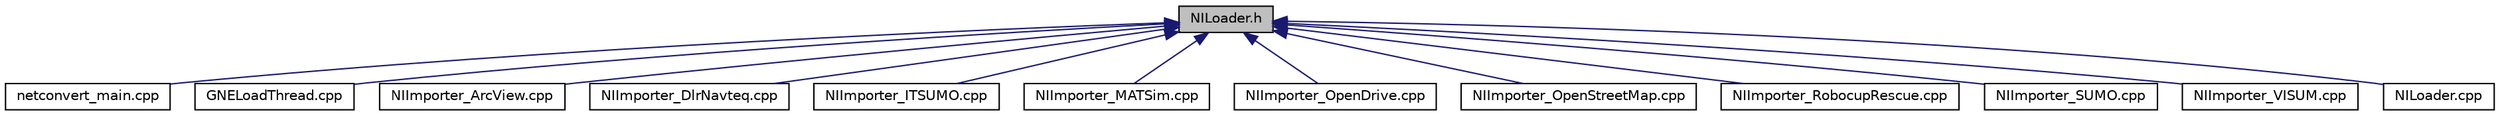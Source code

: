 digraph "NILoader.h"
{
  edge [fontname="Helvetica",fontsize="10",labelfontname="Helvetica",labelfontsize="10"];
  node [fontname="Helvetica",fontsize="10",shape=record];
  Node5 [label="NILoader.h",height=0.2,width=0.4,color="black", fillcolor="grey75", style="filled", fontcolor="black"];
  Node5 -> Node6 [dir="back",color="midnightblue",fontsize="10",style="solid",fontname="Helvetica"];
  Node6 [label="netconvert_main.cpp",height=0.2,width=0.4,color="black", fillcolor="white", style="filled",URL="$d3/d09/netconvert__main_8cpp.html"];
  Node5 -> Node7 [dir="back",color="midnightblue",fontsize="10",style="solid",fontname="Helvetica"];
  Node7 [label="GNELoadThread.cpp",height=0.2,width=0.4,color="black", fillcolor="white", style="filled",URL="$de/de1/_g_n_e_load_thread_8cpp.html"];
  Node5 -> Node8 [dir="back",color="midnightblue",fontsize="10",style="solid",fontname="Helvetica"];
  Node8 [label="NIImporter_ArcView.cpp",height=0.2,width=0.4,color="black", fillcolor="white", style="filled",URL="$df/d4f/_n_i_importer___arc_view_8cpp.html"];
  Node5 -> Node9 [dir="back",color="midnightblue",fontsize="10",style="solid",fontname="Helvetica"];
  Node9 [label="NIImporter_DlrNavteq.cpp",height=0.2,width=0.4,color="black", fillcolor="white", style="filled",URL="$d9/dc6/_n_i_importer___dlr_navteq_8cpp.html"];
  Node5 -> Node10 [dir="back",color="midnightblue",fontsize="10",style="solid",fontname="Helvetica"];
  Node10 [label="NIImporter_ITSUMO.cpp",height=0.2,width=0.4,color="black", fillcolor="white", style="filled",URL="$db/db9/_n_i_importer___i_t_s_u_m_o_8cpp.html"];
  Node5 -> Node11 [dir="back",color="midnightblue",fontsize="10",style="solid",fontname="Helvetica"];
  Node11 [label="NIImporter_MATSim.cpp",height=0.2,width=0.4,color="black", fillcolor="white", style="filled",URL="$d3/dd5/_n_i_importer___m_a_t_sim_8cpp.html"];
  Node5 -> Node12 [dir="back",color="midnightblue",fontsize="10",style="solid",fontname="Helvetica"];
  Node12 [label="NIImporter_OpenDrive.cpp",height=0.2,width=0.4,color="black", fillcolor="white", style="filled",URL="$dc/d0a/_n_i_importer___open_drive_8cpp.html"];
  Node5 -> Node13 [dir="back",color="midnightblue",fontsize="10",style="solid",fontname="Helvetica"];
  Node13 [label="NIImporter_OpenStreetMap.cpp",height=0.2,width=0.4,color="black", fillcolor="white", style="filled",URL="$df/de0/_n_i_importer___open_street_map_8cpp.html"];
  Node5 -> Node14 [dir="back",color="midnightblue",fontsize="10",style="solid",fontname="Helvetica"];
  Node14 [label="NIImporter_RobocupRescue.cpp",height=0.2,width=0.4,color="black", fillcolor="white", style="filled",URL="$d1/d7b/_n_i_importer___robocup_rescue_8cpp.html"];
  Node5 -> Node15 [dir="back",color="midnightblue",fontsize="10",style="solid",fontname="Helvetica"];
  Node15 [label="NIImporter_SUMO.cpp",height=0.2,width=0.4,color="black", fillcolor="white", style="filled",URL="$d8/db1/_n_i_importer___s_u_m_o_8cpp.html"];
  Node5 -> Node16 [dir="back",color="midnightblue",fontsize="10",style="solid",fontname="Helvetica"];
  Node16 [label="NIImporter_VISUM.cpp",height=0.2,width=0.4,color="black", fillcolor="white", style="filled",URL="$de/d0e/_n_i_importer___v_i_s_u_m_8cpp.html"];
  Node5 -> Node17 [dir="back",color="midnightblue",fontsize="10",style="solid",fontname="Helvetica"];
  Node17 [label="NILoader.cpp",height=0.2,width=0.4,color="black", fillcolor="white", style="filled",URL="$d0/d6a/_n_i_loader_8cpp.html"];
}
